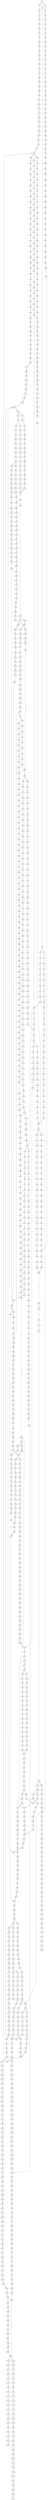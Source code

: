 strict digraph  {
	S0 -> S1 [ label = A ];
	S0 -> S2 [ label = C ];
	S0 -> S3 [ label = T ];
	S1 -> S4 [ label = C ];
	S2 -> S5 [ label = C ];
	S3 -> S6 [ label = C ];
	S4 -> S7 [ label = T ];
	S5 -> S8 [ label = G ];
	S5 -> S9 [ label = T ];
	S6 -> S10 [ label = T ];
	S7 -> S11 [ label = G ];
	S8 -> S12 [ label = C ];
	S9 -> S13 [ label = T ];
	S10 -> S14 [ label = C ];
	S11 -> S15 [ label = T ];
	S12 -> S16 [ label = C ];
	S13 -> S17 [ label = C ];
	S14 -> S18 [ label = C ];
	S15 -> S19 [ label = A ];
	S16 -> S20 [ label = G ];
	S17 -> S21 [ label = G ];
	S18 -> S22 [ label = G ];
	S19 -> S23 [ label = C ];
	S20 -> S24 [ label = C ];
	S21 -> S25 [ label = C ];
	S22 -> S26 [ label = T ];
	S23 -> S27 [ label = A ];
	S24 -> S28 [ label = A ];
	S25 -> S29 [ label = A ];
	S26 -> S30 [ label = A ];
	S27 -> S31 [ label = C ];
	S28 -> S32 [ label = C ];
	S29 -> S33 [ label = C ];
	S30 -> S34 [ label = C ];
	S31 -> S35 [ label = T ];
	S32 -> S36 [ label = G ];
	S33 -> S37 [ label = G ];
	S34 -> S38 [ label = A ];
	S35 -> S39 [ label = T ];
	S36 -> S40 [ label = C ];
	S37 -> S41 [ label = T ];
	S38 -> S42 [ label = T ];
	S39 -> S43 [ label = G ];
	S40 -> S44 [ label = G ];
	S41 -> S45 [ label = G ];
	S42 -> S46 [ label = G ];
	S43 -> S47 [ label = G ];
	S44 -> S48 [ label = C ];
	S45 -> S49 [ label = G ];
	S46 -> S50 [ label = G ];
	S47 -> S51 [ label = A ];
	S48 -> S52 [ label = A ];
	S48 -> S53 [ label = G ];
	S49 -> S54 [ label = C ];
	S50 -> S55 [ label = C ];
	S51 -> S56 [ label = G ];
	S52 -> S57 [ label = G ];
	S53 -> S58 [ label = C ];
	S53 -> S59 [ label = G ];
	S54 -> S60 [ label = G ];
	S55 -> S61 [ label = G ];
	S56 -> S62 [ label = A ];
	S57 -> S63 [ label = C ];
	S58 -> S64 [ label = G ];
	S59 -> S65 [ label = C ];
	S60 -> S66 [ label = T ];
	S61 -> S67 [ label = C ];
	S62 -> S68 [ label = C ];
	S63 -> S69 [ label = C ];
	S64 -> S70 [ label = T ];
	S65 -> S71 [ label = T ];
	S66 -> S72 [ label = C ];
	S67 -> S73 [ label = C ];
	S68 -> S74 [ label = C ];
	S69 -> S75 [ label = G ];
	S70 -> S76 [ label = C ];
	S71 -> S77 [ label = G ];
	S72 -> S78 [ label = C ];
	S73 -> S79 [ label = C ];
	S74 -> S80 [ label = C ];
	S75 -> S81 [ label = G ];
	S76 -> S82 [ label = G ];
	S77 -> S83 [ label = G ];
	S78 -> S84 [ label = C ];
	S79 -> S85 [ label = C ];
	S80 -> S86 [ label = C ];
	S81 -> S87 [ label = C ];
	S81 -> S88 [ label = T ];
	S82 -> S89 [ label = A ];
	S83 -> S90 [ label = A ];
	S84 -> S91 [ label = C ];
	S85 -> S92 [ label = C ];
	S86 -> S93 [ label = C ];
	S87 -> S94 [ label = A ];
	S88 -> S95 [ label = G ];
	S89 -> S96 [ label = C ];
	S90 -> S97 [ label = A ];
	S91 -> S98 [ label = A ];
	S92 -> S99 [ label = A ];
	S93 -> S100 [ label = C ];
	S94 -> S101 [ label = C ];
	S95 -> S102 [ label = G ];
	S96 -> S103 [ label = G ];
	S97 -> S104 [ label = T ];
	S98 -> S105 [ label = C ];
	S99 -> S106 [ label = C ];
	S100 -> S107 [ label = T ];
	S101 -> S108 [ label = T ];
	S102 -> S109 [ label = A ];
	S103 -> S110 [ label = C ];
	S104 -> S111 [ label = G ];
	S105 -> S112 [ label = T ];
	S106 -> S113 [ label = T ];
	S107 -> S114 [ label = T ];
	S108 -> S115 [ label = T ];
	S109 -> S116 [ label = A ];
	S110 -> S117 [ label = G ];
	S111 -> S118 [ label = G ];
	S112 -> S119 [ label = T ];
	S113 -> S120 [ label = T ];
	S114 -> S121 [ label = C ];
	S115 -> S122 [ label = C ];
	S116 -> S123 [ label = G ];
	S117 -> S124 [ label = C ];
	S118 -> S125 [ label = G ];
	S119 -> S126 [ label = G ];
	S120 -> S127 [ label = T ];
	S121 -> S128 [ label = A ];
	S122 -> S129 [ label = A ];
	S123 -> S130 [ label = A ];
	S124 -> S131 [ label = C ];
	S125 -> S132 [ label = G ];
	S126 -> S133 [ label = A ];
	S127 -> S134 [ label = A ];
	S128 -> S135 [ label = G ];
	S129 -> S136 [ label = G ];
	S130 -> S137 [ label = A ];
	S131 -> S138 [ label = T ];
	S132 -> S139 [ label = T ];
	S133 -> S140 [ label = G ];
	S134 -> S141 [ label = G ];
	S135 -> S142 [ label = A ];
	S136 -> S143 [ label = C ];
	S137 -> S144 [ label = C ];
	S138 -> S145 [ label = C ];
	S139 -> S146 [ label = C ];
	S140 -> S147 [ label = C ];
	S141 -> S148 [ label = C ];
	S142 -> S149 [ label = G ];
	S143 -> S150 [ label = C ];
	S144 -> S151 [ label = G ];
	S145 -> S152 [ label = G ];
	S146 -> S153 [ label = C ];
	S147 -> S154 [ label = C ];
	S148 -> S155 [ label = C ];
	S149 -> S156 [ label = G ];
	S150 -> S157 [ label = G ];
	S151 -> S158 [ label = G ];
	S152 -> S159 [ label = G ];
	S153 -> S160 [ label = G ];
	S154 -> S161 [ label = G ];
	S155 -> S162 [ label = G ];
	S156 -> S163 [ label = T ];
	S157 -> S164 [ label = C ];
	S158 -> S165 [ label = C ];
	S159 -> S166 [ label = G ];
	S160 -> S167 [ label = C ];
	S161 -> S168 [ label = C ];
	S162 -> S169 [ label = T ];
	S163 -> S170 [ label = C ];
	S164 -> S171 [ label = C ];
	S165 -> S172 [ label = A ];
	S166 -> S173 [ label = C ];
	S167 -> S174 [ label = C ];
	S168 -> S175 [ label = C ];
	S169 -> S176 [ label = C ];
	S170 -> S177 [ label = C ];
	S171 -> S178 [ label = C ];
	S172 -> S179 [ label = C ];
	S173 -> S180 [ label = T ];
	S174 -> S181 [ label = G ];
	S175 -> S182 [ label = C ];
	S176 -> S183 [ label = C ];
	S177 -> S184 [ label = C ];
	S178 -> S185 [ label = C ];
	S179 -> S186 [ label = C ];
	S179 -> S187 [ label = T ];
	S180 -> S188 [ label = C ];
	S181 -> S189 [ label = G ];
	S182 -> S185 [ label = C ];
	S183 -> S190 [ label = C ];
	S184 -> S191 [ label = T ];
	S184 -> S192 [ label = A ];
	S184 -> S193 [ label = G ];
	S185 -> S194 [ label = T ];
	S186 -> S195 [ label = G ];
	S187 -> S196 [ label = G ];
	S188 -> S197 [ label = A ];
	S189 -> S198 [ label = A ];
	S190 -> S199 [ label = A ];
	S191 -> S200 [ label = T ];
	S192 -> S201 [ label = G ];
	S193 -> S202 [ label = G ];
	S194 -> S203 [ label = T ];
	S194 -> S204 [ label = C ];
	S195 -> S205 [ label = G ];
	S196 -> S206 [ label = G ];
	S197 -> S207 [ label = C ];
	S198 -> S208 [ label = A ];
	S199 -> S209 [ label = C ];
	S200 -> S210 [ label = C ];
	S201 -> S211 [ label = A ];
	S202 -> S212 [ label = A ];
	S203 -> S213 [ label = C ];
	S204 -> S214 [ label = C ];
	S205 -> S215 [ label = G ];
	S206 -> S216 [ label = G ];
	S207 -> S217 [ label = G ];
	S208 -> S218 [ label = C ];
	S209 -> S219 [ label = C ];
	S210 -> S220 [ label = T ];
	S211 -> S221 [ label = G ];
	S212 -> S222 [ label = G ];
	S213 -> S223 [ label = A ];
	S214 -> S224 [ label = A ];
	S215 -> S225 [ label = A ];
	S216 -> S226 [ label = A ];
	S217 -> S227 [ label = T ];
	S218 -> S228 [ label = T ];
	S219 -> S229 [ label = A ];
	S220 -> S230 [ label = C ];
	S221 -> S231 [ label = C ];
	S222 -> S232 [ label = G ];
	S223 -> S233 [ label = C ];
	S224 -> S234 [ label = C ];
	S225 -> S235 [ label = A ];
	S226 -> S236 [ label = A ];
	S227 -> S237 [ label = C ];
	S228 -> S238 [ label = G ];
	S229 -> S239 [ label = C ];
	S230 -> S240 [ label = G ];
	S231 -> S241 [ label = C ];
	S232 -> S242 [ label = C ];
	S233 -> S243 [ label = G ];
	S234 -> S244 [ label = C ];
	S235 -> S245 [ label = T ];
	S236 -> S246 [ label = C ];
	S237 -> S247 [ label = C ];
	S238 -> S248 [ label = C ];
	S239 -> S249 [ label = C ];
	S240 -> S250 [ label = T ];
	S241 -> S251 [ label = A ];
	S242 -> S252 [ label = G ];
	S243 -> S253 [ label = C ];
	S244 -> S254 [ label = C ];
	S245 -> S255 [ label = T ];
	S246 -> S256 [ label = T ];
	S247 -> S257 [ label = A ];
	S248 -> S258 [ label = A ];
	S249 -> S259 [ label = G ];
	S250 -> S260 [ label = A ];
	S251 -> S261 [ label = C ];
	S252 -> S262 [ label = T ];
	S253 -> S263 [ label = T ];
	S254 -> S264 [ label = G ];
	S255 -> S265 [ label = G ];
	S256 -> S266 [ label = G ];
	S257 -> S267 [ label = G ];
	S258 -> S268 [ label = A ];
	S259 -> S269 [ label = A ];
	S260 -> S270 [ label = C ];
	S261 -> S271 [ label = G ];
	S262 -> S272 [ label = G ];
	S263 -> S273 [ label = C ];
	S264 -> S274 [ label = C ];
	S265 -> S275 [ label = A ];
	S266 -> S276 [ label = G ];
	S267 -> S277 [ label = C ];
	S268 -> S278 [ label = C ];
	S269 -> S279 [ label = T ];
	S270 -> S280 [ label = G ];
	S271 -> S281 [ label = G ];
	S272 -> S282 [ label = G ];
	S273 -> S283 [ label = C ];
	S274 -> S284 [ label = C ];
	S275 -> S285 [ label = A ];
	S276 -> S286 [ label = A ];
	S277 -> S287 [ label = T ];
	S277 -> S288 [ label = G ];
	S278 -> S289 [ label = C ];
	S279 -> S290 [ label = C ];
	S280 -> S291 [ label = G ];
	S281 -> S292 [ label = T ];
	S282 -> S293 [ label = T ];
	S283 -> S294 [ label = G ];
	S284 -> S295 [ label = G ];
	S285 -> S296 [ label = C ];
	S286 -> S297 [ label = C ];
	S287 -> S298 [ label = T ];
	S288 -> S299 [ label = A ];
	S289 -> S300 [ label = A ];
	S290 -> S301 [ label = G ];
	S291 -> S302 [ label = C ];
	S292 -> S303 [ label = T ];
	S293 -> S304 [ label = A ];
	S294 -> S305 [ label = G ];
	S295 -> S306 [ label = G ];
	S296 -> S307 [ label = C ];
	S297 -> S308 [ label = C ];
	S298 -> S309 [ label = C ];
	S299 -> S310 [ label = G ];
	S300 -> S311 [ label = G ];
	S301 -> S312 [ label = G ];
	S302 -> S313 [ label = T ];
	S303 -> S314 [ label = A ];
	S304 -> S315 [ label = T ];
	S305 -> S316 [ label = T ];
	S306 -> S317 [ label = T ];
	S307 -> S318 [ label = C ];
	S308 -> S319 [ label = C ];
	S309 -> S320 [ label = A ];
	S310 -> S321 [ label = T ];
	S311 -> S322 [ label = A ];
	S312 -> S323 [ label = T ];
	S313 -> S324 [ label = A ];
	S314 -> S325 [ label = C ];
	S315 -> S326 [ label = G ];
	S316 -> S327 [ label = T ];
	S317 -> S328 [ label = C ];
	S318 -> S329 [ label = G ];
	S319 -> S330 [ label = G ];
	S320 -> S331 [ label = C ];
	S321 -> S332 [ label = C ];
	S322 -> S333 [ label = A ];
	S323 -> S334 [ label = T ];
	S324 -> S335 [ label = C ];
	S325 -> S336 [ label = T ];
	S326 -> S337 [ label = A ];
	S327 -> S338 [ label = G ];
	S328 -> S339 [ label = C ];
	S329 -> S340 [ label = T ];
	S330 -> S341 [ label = T ];
	S331 -> S342 [ label = G ];
	S332 -> S343 [ label = C ];
	S332 -> S344 [ label = T ];
	S333 -> S345 [ label = C ];
	S334 -> S346 [ label = C ];
	S335 -> S347 [ label = T ];
	S336 -> S348 [ label = G ];
	S337 -> S349 [ label = G ];
	S338 -> S350 [ label = C ];
	S339 -> S351 [ label = C ];
	S340 -> S352 [ label = C ];
	S341 -> S353 [ label = C ];
	S342 -> S354 [ label = C ];
	S343 -> S355 [ label = C ];
	S344 -> S356 [ label = C ];
	S345 -> S357 [ label = A ];
	S346 -> S358 [ label = C ];
	S347 -> S359 [ label = G ];
	S348 -> S360 [ label = C ];
	S349 -> S361 [ label = C ];
	S350 -> S362 [ label = A ];
	S351 -> S363 [ label = A ];
	S352 -> S364 [ label = T ];
	S353 -> S365 [ label = T ];
	S354 -> S366 [ label = C ];
	S355 -> S367 [ label = T ];
	S355 -> S368 [ label = G ];
	S356 -> S369 [ label = G ];
	S357 -> S370 [ label = G ];
	S358 -> S371 [ label = A ];
	S359 -> S372 [ label = G ];
	S360 -> S373 [ label = A ];
	S361 -> S374 [ label = G ];
	S362 -> S375 [ label = C ];
	S363 -> S376 [ label = G ];
	S364 -> S377 [ label = C ];
	S365 -> S377 [ label = C ];
	S366 -> S378 [ label = C ];
	S367 -> S379 [ label = C ];
	S368 -> S380 [ label = C ];
	S369 -> S381 [ label = T ];
	S370 -> S382 [ label = C ];
	S371 -> S383 [ label = G ];
	S372 -> S384 [ label = T ];
	S373 -> S385 [ label = G ];
	S374 -> S386 [ label = G ];
	S375 -> S387 [ label = T ];
	S376 -> S388 [ label = T ];
	S377 -> S389 [ label = G ];
	S378 -> S390 [ label = T ];
	S379 -> S391 [ label = C ];
	S380 -> S392 [ label = C ];
	S381 -> S393 [ label = C ];
	S382 -> S394 [ label = C ];
	S383 -> S395 [ label = T ];
	S384 -> S396 [ label = G ];
	S385 -> S397 [ label = A ];
	S386 -> S398 [ label = T ];
	S387 -> S399 [ label = G ];
	S388 -> S400 [ label = G ];
	S389 -> S401 [ label = G ];
	S390 -> S402 [ label = T ];
	S391 -> S403 [ label = G ];
	S392 -> S404 [ label = T ];
	S393 -> S405 [ label = T ];
	S394 -> S406 [ label = G ];
	S395 -> S407 [ label = G ];
	S396 -> S408 [ label = C ];
	S397 -> S409 [ label = C ];
	S398 -> S410 [ label = C ];
	S399 -> S411 [ label = G ];
	S400 -> S412 [ label = G ];
	S401 -> S413 [ label = C ];
	S402 -> S414 [ label = C ];
	S403 -> S415 [ label = G ];
	S404 -> S416 [ label = G ];
	S405 -> S417 [ label = G ];
	S406 -> S418 [ label = T ];
	S407 -> S419 [ label = G ];
	S408 -> S420 [ label = T ];
	S409 -> S421 [ label = G ];
	S410 -> S422 [ label = G ];
	S411 -> S423 [ label = T ];
	S412 -> S424 [ label = T ];
	S413 -> S425 [ label = A ];
	S414 -> S426 [ label = A ];
	S415 -> S427 [ label = T ];
	S416 -> S428 [ label = T ];
	S417 -> S429 [ label = T ];
	S418 -> S430 [ label = C ];
	S419 -> S431 [ label = T ];
	S420 -> S432 [ label = A ];
	S421 -> S433 [ label = G ];
	S422 -> S434 [ label = C ];
	S423 -> S435 [ label = C ];
	S424 -> S436 [ label = C ];
	S425 -> S437 [ label = C ];
	S426 -> S438 [ label = T ];
	S427 -> S439 [ label = C ];
	S428 -> S440 [ label = C ];
	S429 -> S441 [ label = T ];
	S430 -> S442 [ label = C ];
	S431 -> S436 [ label = C ];
	S432 -> S443 [ label = C ];
	S433 -> S444 [ label = A ];
	S434 -> S445 [ label = A ];
	S435 -> S446 [ label = G ];
	S436 -> S447 [ label = G ];
	S437 -> S448 [ label = C ];
	S438 -> S449 [ label = C ];
	S439 -> S450 [ label = T ];
	S440 -> S451 [ label = G ];
	S441 -> S452 [ label = C ];
	S442 -> S453 [ label = T ];
	S443 -> S454 [ label = T ];
	S444 -> S455 [ label = C ];
	S445 -> S456 [ label = C ];
	S446 -> S457 [ label = T ];
	S447 -> S458 [ label = T ];
	S448 -> S459 [ label = G ];
	S449 -> S460 [ label = C ];
	S450 -> S461 [ label = G ];
	S451 -> S462 [ label = C ];
	S452 -> S463 [ label = C ];
	S453 -> S464 [ label = C ];
	S454 -> S465 [ label = G ];
	S455 -> S466 [ label = A ];
	S456 -> S467 [ label = G ];
	S457 -> S468 [ label = C ];
	S458 -> S469 [ label = C ];
	S459 -> S470 [ label = A ];
	S460 -> S471 [ label = A ];
	S461 -> S472 [ label = G ];
	S462 -> S473 [ label = G ];
	S463 -> S474 [ label = G ];
	S464 -> S475 [ label = T ];
	S465 -> S476 [ label = T ];
	S466 -> S477 [ label = C ];
	S467 -> S478 [ label = C ];
	S468 -> S479 [ label = C ];
	S469 -> S479 [ label = C ];
	S470 -> S480 [ label = G ];
	S470 -> S481 [ label = A ];
	S471 -> S482 [ label = G ];
	S472 -> S483 [ label = A ];
	S473 -> S484 [ label = C ];
	S474 -> S485 [ label = T ];
	S475 -> S486 [ label = G ];
	S476 -> S487 [ label = A ];
	S477 -> S488 [ label = A ];
	S478 -> S489 [ label = G ];
	S479 -> S490 [ label = G ];
	S480 -> S491 [ label = T ];
	S481 -> S492 [ label = T ];
	S482 -> S493 [ label = A ];
	S483 -> S494 [ label = G ];
	S484 -> S495 [ label = G ];
	S484 -> S496 [ label = A ];
	S485 -> S497 [ label = G ];
	S486 -> S498 [ label = T ];
	S487 -> S499 [ label = A ];
	S488 -> S500 [ label = C ];
	S489 -> S48 [ label = C ];
	S490 -> S501 [ label = T ];
	S491 -> S502 [ label = C ];
	S492 -> S503 [ label = G ];
	S493 -> S504 [ label = A ];
	S494 -> S505 [ label = G ];
	S495 -> S506 [ label = A ];
	S496 -> S507 [ label = A ];
	S497 -> S508 [ label = G ];
	S498 -> S509 [ label = C ];
	S499 -> S510 [ label = C ];
	S500 -> S511 [ label = C ];
	S501 -> S512 [ label = C ];
	S502 -> S513 [ label = C ];
	S503 -> S514 [ label = T ];
	S504 -> S515 [ label = C ];
	S505 -> S516 [ label = G ];
	S506 -> S517 [ label = G ];
	S507 -> S518 [ label = C ];
	S508 -> S519 [ label = C ];
	S509 -> S520 [ label = G ];
	S510 -> S521 [ label = A ];
	S511 -> S522 [ label = T ];
	S512 -> S523 [ label = A ];
	S513 -> S524 [ label = A ];
	S513 -> S525 [ label = T ];
	S514 -> S526 [ label = A ];
	S515 -> S527 [ label = C ];
	S516 -> S528 [ label = T ];
	S517 -> S529 [ label = C ];
	S518 -> S530 [ label = C ];
	S519 -> S531 [ label = C ];
	S520 -> S532 [ label = T ];
	S521 -> S533 [ label = C ];
	S522 -> S534 [ label = C ];
	S523 -> S535 [ label = C ];
	S524 -> S536 [ label = G ];
	S525 -> S537 [ label = C ];
	S526 -> S538 [ label = G ];
	S527 -> S539 [ label = A ];
	S527 -> S540 [ label = G ];
	S528 -> S541 [ label = G ];
	S529 -> S542 [ label = A ];
	S530 -> S543 [ label = C ];
	S531 -> S544 [ label = C ];
	S532 -> S545 [ label = G ];
	S533 -> S546 [ label = A ];
	S534 -> S547 [ label = T ];
	S535 -> S548 [ label = C ];
	S536 -> S549 [ label = T ];
	S536 -> S550 [ label = C ];
	S537 -> S551 [ label = G ];
	S538 -> S552 [ label = T ];
	S539 -> S553 [ label = G ];
	S539 -> S554 [ label = C ];
	S540 -> S555 [ label = G ];
	S541 -> S556 [ label = T ];
	S542 -> S557 [ label = G ];
	S543 -> S558 [ label = G ];
	S544 -> S559 [ label = G ];
	S545 -> S560 [ label = G ];
	S546 -> S561 [ label = C ];
	S547 -> S562 [ label = A ];
	S548 -> S563 [ label = C ];
	S548 -> S564 [ label = G ];
	S549 -> S565 [ label = A ];
	S550 -> S566 [ label = T ];
	S551 -> S567 [ label = A ];
	S552 -> S568 [ label = T ];
	S553 -> S569 [ label = A ];
	S554 -> S570 [ label = C ];
	S555 -> S571 [ label = A ];
	S556 -> S572 [ label = T ];
	S557 -> S573 [ label = T ];
	S558 -> S574 [ label = T ];
	S559 -> S575 [ label = T ];
	S560 -> S576 [ label = T ];
	S561 -> S577 [ label = G ];
	S562 -> S578 [ label = G ];
	S563 -> S579 [ label = T ];
	S564 -> S580 [ label = A ];
	S565 -> S581 [ label = G ];
	S566 -> S298 [ label = T ];
	S567 -> S582 [ label = A ];
	S568 -> S583 [ label = T ];
	S569 -> S584 [ label = C ];
	S570 -> S585 [ label = A ];
	S571 -> S586 [ label = C ];
	S572 -> S587 [ label = C ];
	S573 -> S588 [ label = G ];
	S574 -> S589 [ label = A ];
	S575 -> S590 [ label = C ];
	S576 -> S591 [ label = A ];
	S577 -> S592 [ label = C ];
	S578 -> S593 [ label = A ];
	S579 -> S594 [ label = G ];
	S580 -> S595 [ label = A ];
	S580 -> S596 [ label = G ];
	S581 -> S597 [ label = G ];
	S581 -> S598 [ label = C ];
	S582 -> S599 [ label = C ];
	S583 -> S600 [ label = C ];
	S584 -> S601 [ label = T ];
	S585 -> S602 [ label = C ];
	S586 -> S603 [ label = G ];
	S587 -> S604 [ label = C ];
	S588 -> S605 [ label = C ];
	S589 -> S606 [ label = C ];
	S590 -> S607 [ label = C ];
	S591 -> S608 [ label = C ];
	S592 -> S609 [ label = T ];
	S593 -> S610 [ label = A ];
	S594 -> S611 [ label = T ];
	S595 -> S612 [ label = T ];
	S596 -> S613 [ label = T ];
	S597 -> S614 [ label = G ];
	S598 -> S615 [ label = T ];
	S599 -> S616 [ label = T ];
	S600 -> S617 [ label = A ];
	S601 -> S618 [ label = C ];
	S602 -> S619 [ label = C ];
	S603 -> S620 [ label = C ];
	S604 -> S621 [ label = A ];
	S605 -> S622 [ label = A ];
	S606 -> S623 [ label = A ];
	S607 -> S624 [ label = A ];
	S608 -> S625 [ label = C ];
	S609 -> S626 [ label = C ];
	S610 -> S627 [ label = C ];
	S611 -> S628 [ label = C ];
	S612 -> S629 [ label = C ];
	S613 -> S502 [ label = C ];
	S614 -> S630 [ label = T ];
	S615 -> S631 [ label = C ];
	S616 -> S632 [ label = T ];
	S617 -> S633 [ label = C ];
	S618 -> S634 [ label = C ];
	S619 -> S635 [ label = C ];
	S620 -> S636 [ label = C ];
	S621 -> S637 [ label = G ];
	S622 -> S638 [ label = A ];
	S623 -> S639 [ label = G ];
	S624 -> S640 [ label = G ];
	S625 -> S641 [ label = G ];
	S626 -> S642 [ label = C ];
	S627 -> S643 [ label = G ];
	S628 -> S644 [ label = C ];
	S629 -> S645 [ label = C ];
	S630 -> S646 [ label = C ];
	S631 -> S647 [ label = C ];
	S632 -> S648 [ label = C ];
	S633 -> S649 [ label = T ];
	S634 -> S650 [ label = C ];
	S635 -> S651 [ label = C ];
	S636 -> S652 [ label = C ];
	S637 -> S653 [ label = C ];
	S638 -> S654 [ label = C ];
	S639 -> S655 [ label = C ];
	S640 -> S656 [ label = T ];
	S641 -> S657 [ label = G ];
	S642 -> S658 [ label = T ];
	S643 -> S659 [ label = A ];
	S644 -> S660 [ label = T ];
	S645 -> S661 [ label = T ];
	S646 -> S662 [ label = A ];
	S647 -> S663 [ label = A ];
	S648 -> S664 [ label = A ];
	S649 -> S665 [ label = C ];
	S650 -> S666 [ label = A ];
	S651 -> S667 [ label = T ];
	S652 -> S668 [ label = A ];
	S653 -> S669 [ label = A ];
	S654 -> S670 [ label = A ];
	S655 -> S671 [ label = A ];
	S656 -> S672 [ label = A ];
	S657 -> S673 [ label = T ];
	S658 -> S674 [ label = A ];
	S659 -> S675 [ label = G ];
	S660 -> S676 [ label = A ];
	S660 -> S677 [ label = T ];
	S661 -> S678 [ label = C ];
	S662 -> S679 [ label = C ];
	S663 -> S680 [ label = C ];
	S664 -> S681 [ label = A ];
	S665 -> S682 [ label = C ];
	S666 -> S683 [ label = T ];
	S667 -> S684 [ label = T ];
	S668 -> S685 [ label = T ];
	S669 -> S686 [ label = G ];
	S670 -> S687 [ label = G ];
	S671 -> S688 [ label = G ];
	S672 -> S581 [ label = G ];
	S673 -> S689 [ label = G ];
	S674 -> S690 [ label = G ];
	S675 -> S691 [ label = G ];
	S676 -> S692 [ label = C ];
	S677 -> S693 [ label = G ];
	S678 -> S694 [ label = G ];
	S679 -> S695 [ label = T ];
	S680 -> S696 [ label = C ];
	S681 -> S697 [ label = C ];
	S682 -> S698 [ label = T ];
	S683 -> S699 [ label = C ];
	S684 -> S700 [ label = C ];
	S685 -> S701 [ label = C ];
	S686 -> S702 [ label = A ];
	S687 -> S703 [ label = C ];
	S688 -> S704 [ label = G ];
	S689 -> S705 [ label = G ];
	S690 -> S706 [ label = A ];
	S691 -> S707 [ label = T ];
	S692 -> S708 [ label = T ];
	S693 -> S709 [ label = A ];
	S693 -> S710 [ label = T ];
	S694 -> S711 [ label = A ];
	S695 -> S712 [ label = C ];
	S696 -> S713 [ label = G ];
	S697 -> S714 [ label = C ];
	S697 -> S715 [ label = T ];
	S698 -> S716 [ label = T ];
	S699 -> S717 [ label = T ];
	S700 -> S718 [ label = C ];
	S700 -> S719 [ label = G ];
	S701 -> S720 [ label = G ];
	S702 -> S721 [ label = T ];
	S703 -> S722 [ label = T ];
	S704 -> S723 [ label = T ];
	S705 -> S724 [ label = T ];
	S706 -> S725 [ label = A ];
	S707 -> S726 [ label = G ];
	S708 -> S727 [ label = A ];
	S709 -> S728 [ label = A ];
	S710 -> S729 [ label = A ];
	S711 -> S730 [ label = A ];
	S712 -> S731 [ label = G ];
	S713 -> S732 [ label = G ];
	S714 -> S733 [ label = G ];
	S715 -> S734 [ label = G ];
	S716 -> S735 [ label = T ];
	S717 -> S736 [ label = G ];
	S718 -> S737 [ label = T ];
	S719 -> S738 [ label = A ];
	S720 -> S739 [ label = T ];
	S721 -> S740 [ label = A ];
	S722 -> S741 [ label = A ];
	S723 -> S742 [ label = G ];
	S724 -> S743 [ label = T ];
	S725 -> S744 [ label = C ];
	S726 -> S745 [ label = T ];
	S727 -> S746 [ label = C ];
	S728 -> S747 [ label = C ];
	S729 -> S748 [ label = G ];
	S730 -> S599 [ label = C ];
	S731 -> S749 [ label = C ];
	S732 -> S750 [ label = A ];
	S733 -> S751 [ label = G ];
	S734 -> S752 [ label = G ];
	S734 -> S753 [ label = C ];
	S735 -> S754 [ label = C ];
	S736 -> S755 [ label = C ];
	S737 -> S756 [ label = G ];
	S738 -> S757 [ label = T ];
	S739 -> S758 [ label = C ];
	S740 -> S759 [ label = A ];
	S741 -> S760 [ label = C ];
	S742 -> S761 [ label = C ];
	S743 -> S762 [ label = A ];
	S744 -> S763 [ label = T ];
	S745 -> S764 [ label = C ];
	S746 -> S765 [ label = C ];
	S747 -> S766 [ label = T ];
	S748 -> S767 [ label = G ];
	S749 -> S768 [ label = T ];
	S750 -> S769 [ label = C ];
	S751 -> S770 [ label = C ];
	S752 -> S771 [ label = C ];
	S753 -> S772 [ label = C ];
	S754 -> S773 [ label = A ];
	S755 -> S774 [ label = C ];
	S756 -> S775 [ label = T ];
	S757 -> S776 [ label = C ];
	S758 -> S777 [ label = C ];
	S759 -> S778 [ label = A ];
	S760 -> S779 [ label = G ];
	S761 -> S780 [ label = A ];
	S762 -> S781 [ label = G ];
	S763 -> S782 [ label = T ];
	S764 -> S783 [ label = C ];
	S765 -> S784 [ label = A ];
	S766 -> S785 [ label = T ];
	S767 -> S786 [ label = A ];
	S768 -> S787 [ label = T ];
	S769 -> S788 [ label = G ];
	S770 -> S789 [ label = C ];
	S771 -> S790 [ label = C ];
	S772 -> S791 [ label = C ];
	S773 -> S792 [ label = T ];
	S774 -> S793 [ label = A ];
	S775 -> S794 [ label = C ];
	S776 -> S795 [ label = G ];
	S777 -> S796 [ label = T ];
	S778 -> S797 [ label = A ];
	S779 -> S798 [ label = A ];
	S780 -> S799 [ label = C ];
	S781 -> S800 [ label = A ];
	S782 -> S801 [ label = C ];
	S783 -> S802 [ label = C ];
	S784 -> S803 [ label = G ];
	S785 -> S804 [ label = C ];
	S786 -> S805 [ label = G ];
	S787 -> S806 [ label = C ];
	S788 -> S807 [ label = T ];
	S789 -> S808 [ label = C ];
	S790 -> S809 [ label = C ];
	S791 -> S810 [ label = T ];
	S792 -> S811 [ label = C ];
	S793 -> S812 [ label = G ];
	S794 -> S813 [ label = C ];
	S795 -> S814 [ label = T ];
	S796 -> S815 [ label = C ];
	S797 -> S816 [ label = A ];
	S798 -> S817 [ label = G ];
	S799 -> S818 [ label = G ];
	S800 -> S819 [ label = A ];
	S801 -> S820 [ label = A ];
	S802 -> S821 [ label = T ];
	S803 -> S822 [ label = G ];
	S804 -> S823 [ label = A ];
	S805 -> S824 [ label = A ];
	S806 -> S825 [ label = A ];
	S807 -> S826 [ label = C ];
	S808 -> S827 [ label = A ];
	S809 -> S828 [ label = A ];
	S810 -> S829 [ label = A ];
	S811 -> S830 [ label = C ];
	S812 -> S831 [ label = T ];
	S813 -> S832 [ label = T ];
	S814 -> S833 [ label = T ];
	S815 -> S834 [ label = T ];
	S816 -> S835 [ label = C ];
	S817 -> S836 [ label = A ];
	S818 -> S837 [ label = C ];
	S819 -> S838 [ label = G ];
	S820 -> S681 [ label = A ];
	S821 -> S839 [ label = G ];
	S822 -> S840 [ label = A ];
	S823 -> S681 [ label = A ];
	S824 -> S841 [ label = G ];
	S825 -> S842 [ label = T ];
	S826 -> S843 [ label = G ];
	S827 -> S844 [ label = G ];
	S828 -> S845 [ label = G ];
	S829 -> S846 [ label = G ];
	S830 -> S847 [ label = A ];
	S831 -> S848 [ label = C ];
	S832 -> S677 [ label = T ];
	S833 -> S849 [ label = T ];
	S834 -> S850 [ label = T ];
	S835 -> S851 [ label = T ];
	S836 -> S852 [ label = A ];
	S837 -> S853 [ label = G ];
	S838 -> S854 [ label = G ];
	S839 -> S855 [ label = T ];
	S840 -> S856 [ label = G ];
	S841 -> S857 [ label = G ];
	S842 -> S858 [ label = C ];
	S843 -> S859 [ label = T ];
	S844 -> S860 [ label = T ];
	S845 -> S861 [ label = G ];
	S846 -> S862 [ label = G ];
	S847 -> S482 [ label = G ];
	S848 -> S863 [ label = G ];
	S849 -> S864 [ label = G ];
	S850 -> S865 [ label = C ];
	S851 -> S866 [ label = T ];
	S852 -> S867 [ label = C ];
	S853 -> S868 [ label = G ];
	S854 -> S869 [ label = G ];
	S855 -> S870 [ label = C ];
	S856 -> S871 [ label = A ];
	S857 -> S872 [ label = T ];
	S858 -> S873 [ label = C ];
	S859 -> S874 [ label = G ];
	S860 -> S875 [ label = T ];
	S861 -> S876 [ label = T ];
	S862 -> S877 [ label = T ];
	S863 -> S878 [ label = T ];
	S864 -> S879 [ label = T ];
	S865 -> S880 [ label = T ];
	S866 -> S881 [ label = T ];
	S867 -> S882 [ label = T ];
	S868 -> S883 [ label = T ];
	S869 -> S884 [ label = G ];
	S870 -> S885 [ label = C ];
	S871 -> S886 [ label = G ];
	S872 -> S887 [ label = C ];
	S873 -> S471 [ label = A ];
	S874 -> S888 [ label = A ];
	S875 -> S889 [ label = G ];
	S876 -> S890 [ label = G ];
	S877 -> S891 [ label = G ];
	S878 -> S892 [ label = A ];
	S879 -> S893 [ label = A ];
	S880 -> S894 [ label = C ];
	S881 -> S895 [ label = G ];
	S882 -> S896 [ label = G ];
	S883 -> S897 [ label = G ];
	S884 -> S898 [ label = G ];
	S885 -> S660 [ label = T ];
	S886 -> S899 [ label = T ];
	S887 -> S900 [ label = C ];
	S888 -> S901 [ label = C ];
	S889 -> S902 [ label = T ];
	S890 -> S903 [ label = C ];
	S890 -> S904 [ label = G ];
	S891 -> S905 [ label = T ];
	S892 -> S906 [ label = A ];
	S893 -> S907 [ label = G ];
	S894 -> S908 [ label = G ];
	S895 -> S909 [ label = C ];
	S896 -> S910 [ label = G ];
	S897 -> S911 [ label = C ];
	S898 -> S912 [ label = T ];
	S899 -> S913 [ label = C ];
	S900 -> S184 [ label = C ];
	S901 -> S914 [ label = C ];
	S902 -> S915 [ label = G ];
	S903 -> S916 [ label = G ];
	S904 -> S917 [ label = G ];
	S905 -> S918 [ label = G ];
	S906 -> S919 [ label = G ];
	S907 -> S920 [ label = G ];
	S908 -> S921 [ label = G ];
	S909 -> S922 [ label = C ];
	S910 -> S923 [ label = C ];
	S911 -> S924 [ label = C ];
	S912 -> S925 [ label = C ];
	S913 -> S926 [ label = A ];
	S914 -> S927 [ label = G ];
	S915 -> S928 [ label = C ];
	S916 -> S929 [ label = C ];
	S917 -> S930 [ label = C ];
	S918 -> S931 [ label = C ];
	S919 -> S932 [ label = A ];
	S920 -> S933 [ label = A ];
	S921 -> S934 [ label = A ];
	S922 -> S935 [ label = G ];
	S923 -> S936 [ label = G ];
	S924 -> S937 [ label = G ];
	S925 -> S938 [ label = C ];
	S926 -> S939 [ label = G ];
	S927 -> S940 [ label = G ];
	S928 -> S941 [ label = G ];
	S929 -> S942 [ label = G ];
	S930 -> S943 [ label = T ];
	S931 -> S944 [ label = G ];
	S932 -> S945 [ label = C ];
	S933 -> S946 [ label = A ];
	S934 -> S947 [ label = G ];
	S935 -> S948 [ label = T ];
	S936 -> S949 [ label = C ];
	S937 -> S950 [ label = C ];
	S938 -> S951 [ label = G ];
	S939 -> S952 [ label = G ];
	S940 -> S953 [ label = T ];
	S941 -> S954 [ label = T ];
	S942 -> S955 [ label = T ];
	S943 -> S956 [ label = T ];
	S944 -> S957 [ label = T ];
	S945 -> S958 [ label = G ];
	S946 -> S959 [ label = A ];
	S947 -> S960 [ label = A ];
	S948 -> S961 [ label = A ];
	S949 -> S962 [ label = A ];
	S950 -> S963 [ label = A ];
	S951 -> S964 [ label = T ];
	S952 -> S965 [ label = A ];
	S953 -> S966 [ label = C ];
	S954 -> S967 [ label = C ];
	S955 -> S968 [ label = C ];
	S956 -> S969 [ label = C ];
	S957 -> S970 [ label = C ];
	S958 -> S971 [ label = G ];
	S959 -> S972 [ label = G ];
	S960 -> S973 [ label = G ];
	S961 -> S974 [ label = G ];
	S962 -> S975 [ label = G ];
	S963 -> S976 [ label = A ];
	S964 -> S977 [ label = C ];
	S965 -> S978 [ label = C ];
	S966 -> S979 [ label = G ];
	S967 -> S980 [ label = G ];
	S968 -> S981 [ label = G ];
	S969 -> S982 [ label = G ];
	S970 -> S980 [ label = G ];
	S971 -> S983 [ label = C ];
	S972 -> S984 [ label = G ];
	S973 -> S985 [ label = G ];
	S974 -> S986 [ label = C ];
	S975 -> S987 [ label = C ];
	S976 -> S988 [ label = C ];
	S977 -> S989 [ label = G ];
	S978 -> S990 [ label = C ];
	S979 -> S991 [ label = C ];
	S980 -> S992 [ label = A ];
	S981 -> S993 [ label = T ];
	S982 -> S994 [ label = A ];
	S983 -> S995 [ label = T ];
	S984 -> S996 [ label = T ];
	S985 -> S997 [ label = T ];
	S986 -> S998 [ label = C ];
	S987 -> S999 [ label = G ];
	S988 -> S1000 [ label = C ];
	S989 -> S1001 [ label = G ];
	S990 -> S1002 [ label = A ];
	S991 -> S1003 [ label = G ];
	S992 -> S1004 [ label = A ];
	S993 -> S1005 [ label = G ];
	S994 -> S1006 [ label = A ];
	S995 -> S1007 [ label = C ];
	S996 -> S1008 [ label = C ];
	S997 -> S887 [ label = C ];
	S998 -> S1009 [ label = G ];
	S999 -> S1010 [ label = G ];
	S1000 -> S1011 [ label = A ];
	S1001 -> S1012 [ label = A ];
	S1002 -> S1013 [ label = G ];
	S1003 -> S1014 [ label = T ];
	S1004 -> S1015 [ label = C ];
	S1005 -> S1016 [ label = C ];
	S1006 -> S1017 [ label = C ];
	S1007 -> S1018 [ label = T ];
	S1008 -> S1019 [ label = C ];
	S1009 -> S1020 [ label = G ];
	S1010 -> S1021 [ label = G ];
	S1011 -> S1022 [ label = G ];
	S1012 -> S1023 [ label = A ];
	S1013 -> S1024 [ label = T ];
	S1014 -> S1025 [ label = A ];
	S1015 -> S1026 [ label = C ];
	S1015 -> S1027 [ label = A ];
	S1016 -> S1028 [ label = A ];
	S1017 -> S1029 [ label = A ];
	S1018 -> S1030 [ label = C ];
	S1019 -> S1031 [ label = C ];
	S1020 -> S1032 [ label = T ];
	S1021 -> S1033 [ label = T ];
	S1022 -> S1034 [ label = T ];
	S1023 -> S1035 [ label = C ];
	S1024 -> S1036 [ label = C ];
	S1025 -> S1037 [ label = G ];
	S1026 -> S1038 [ label = T ];
	S1027 -> S1039 [ label = C ];
	S1028 -> S1040 [ label = T ];
	S1029 -> S1041 [ label = C ];
	S1030 -> S1042 [ label = G ];
	S1031 -> S1043 [ label = G ];
	S1032 -> S1044 [ label = G ];
	S1033 -> S1045 [ label = G ];
	S1034 -> S1046 [ label = C ];
	S1035 -> S1047 [ label = A ];
	S1035 -> S1048 [ label = T ];
	S1036 -> S1049 [ label = T ];
	S1037 -> S1050 [ label = C ];
	S1038 -> S1051 [ label = T ];
	S1038 -> S1052 [ label = G ];
	S1039 -> S1053 [ label = C ];
	S1040 -> S1054 [ label = C ];
	S1041 -> S1055 [ label = G ];
	S1042 -> S1056 [ label = A ];
	S1043 -> S1057 [ label = A ];
	S1044 -> S1058 [ label = A ];
	S1045 -> S1059 [ label = C ];
	S1046 -> S1060 [ label = G ];
	S1047 -> S1061 [ label = G ];
	S1048 -> S1062 [ label = A ];
	S1049 -> S1063 [ label = C ];
	S1050 -> S1064 [ label = C ];
	S1051 -> S1065 [ label = C ];
	S1052 -> S1066 [ label = T ];
	S1053 -> S1067 [ label = C ];
	S1054 -> S1068 [ label = C ];
	S1055 -> S1069 [ label = C ];
	S1056 -> S1070 [ label = A ];
	S1057 -> S1071 [ label = A ];
	S1058 -> S1072 [ label = C ];
	S1059 -> S1073 [ label = C ];
	S1060 -> S1074 [ label = C ];
	S1061 -> S1075 [ label = G ];
	S1062 -> S1076 [ label = C ];
	S1063 -> S1077 [ label = T ];
	S1064 -> S1078 [ label = G ];
	S1065 -> S1079 [ label = G ];
	S1066 -> S1080 [ label = C ];
	S1067 -> S1081 [ label = G ];
	S1068 -> S1082 [ label = G ];
	S1069 -> S1083 [ label = G ];
	S1070 -> S1084 [ label = G ];
	S1071 -> S1085 [ label = G ];
	S1072 -> S1086 [ label = G ];
	S1073 -> S1087 [ label = G ];
	S1074 -> S1088 [ label = G ];
	S1075 -> S1089 [ label = A ];
	S1076 -> S1090 [ label = A ];
	S1077 -> S1091 [ label = G ];
	S1078 -> S1092 [ label = C ];
	S1079 -> S1093 [ label = T ];
	S1080 -> S1094 [ label = G ];
	S1081 -> S1095 [ label = T ];
	S1082 -> S1096 [ label = C ];
	S1083 -> S1097 [ label = C ];
	S1084 -> S1098 [ label = T ];
	S1085 -> S1099 [ label = T ];
	S1086 -> S1100 [ label = T ];
	S1087 -> S1101 [ label = C ];
	S1088 -> S1102 [ label = C ];
	S1089 -> S1103 [ label = A ];
	S1090 -> S1104 [ label = A ];
	S1091 -> S1105 [ label = T ];
	S1092 -> S1106 [ label = T ];
	S1093 -> S1107 [ label = A ];
	S1094 -> S1108 [ label = C ];
	S1095 -> S1109 [ label = A ];
	S1096 -> S1110 [ label = A ];
	S1097 -> S1111 [ label = A ];
	S1098 -> S1112 [ label = C ];
	S1099 -> S1113 [ label = C ];
	S1100 -> S1114 [ label = G ];
	S1101 -> S1115 [ label = C ];
	S1102 -> S1116 [ label = A ];
	S1103 -> S1117 [ label = T ];
	S1104 -> S1118 [ label = C ];
	S1105 -> S1119 [ label = A ];
	S1106 -> S1120 [ label = G ];
	S1107 -> S1121 [ label = C ];
	S1108 -> S473 [ label = G ];
	S1109 -> S1122 [ label = C ];
	S1110 -> S1123 [ label = C ];
	S1111 -> S1124 [ label = C ];
	S1112 -> S1125 [ label = G ];
	S1113 -> S1126 [ label = G ];
	S1114 -> S1127 [ label = G ];
	S1115 -> S1128 [ label = G ];
	S1116 -> S1129 [ label = G ];
	S1117 -> S1130 [ label = A ];
	S1118 -> S1131 [ label = G ];
	S1120 -> S1132 [ label = G ];
	S1121 -> S1133 [ label = T ];
	S1122 -> S1134 [ label = G ];
	S1123 -> S1135 [ label = G ];
	S1124 -> S1136 [ label = G ];
	S1125 -> S1137 [ label = C ];
	S1126 -> S1138 [ label = A ];
	S1127 -> S1139 [ label = G ];
	S1128 -> S1140 [ label = G ];
	S1129 -> S1141 [ label = C ];
	S1130 -> S1142 [ label = G ];
	S1131 -> S1143 [ label = A ];
	S1132 -> S1144 [ label = A ];
	S1133 -> S1145 [ label = T ];
	S1134 -> S1146 [ label = T ];
	S1135 -> S1147 [ label = T ];
	S1136 -> S1148 [ label = T ];
	S1137 -> S1149 [ label = G ];
	S1138 -> S1150 [ label = G ];
	S1139 -> S1151 [ label = T ];
	S1140 -> S1152 [ label = T ];
	S1141 -> S69 [ label = C ];
	S1142 -> S1153 [ label = T ];
	S1143 -> S1154 [ label = A ];
	S1144 -> S1155 [ label = A ];
	S1145 -> S1156 [ label = C ];
	S1146 -> S1157 [ label = C ];
	S1147 -> S1158 [ label = C ];
	S1148 -> S1159 [ label = C ];
	S1149 -> S1160 [ label = G ];
	S1150 -> S1161 [ label = G ];
	S1151 -> S1162 [ label = A ];
	S1152 -> S1163 [ label = G ];
	S1153 -> S1164 [ label = C ];
	S1154 -> S1165 [ label = A ];
	S1155 -> S1166 [ label = G ];
	S1156 -> S1167 [ label = A ];
	S1157 -> S1168 [ label = C ];
	S1158 -> S1169 [ label = G ];
	S1159 -> S1170 [ label = C ];
	S1160 -> S1171 [ label = C ];
	S1161 -> S1172 [ label = T ];
	S1162 -> S1173 [ label = C ];
	S1163 -> S1174 [ label = G ];
	S1164 -> S1175 [ label = T ];
	S1165 -> S1176 [ label = A ];
	S1166 -> S1177 [ label = A ];
	S1167 -> S1178 [ label = A ];
	S1168 -> S1179 [ label = A ];
	S1169 -> S1180 [ label = A ];
	S1170 -> S1181 [ label = A ];
	S1171 -> S1182 [ label = T ];
	S1172 -> S1183 [ label = A ];
	S1173 -> S1184 [ label = T ];
	S1174 -> S1185 [ label = T ];
	S1175 -> S1186 [ label = C ];
	S1176 -> S1187 [ label = C ];
	S1177 -> S1188 [ label = A ];
	S1178 -> S1189 [ label = G ];
	S1179 -> S1190 [ label = G ];
	S1180 -> S1191 [ label = G ];
	S1181 -> S267 [ label = G ];
	S1182 -> S1192 [ label = A ];
	S1183 -> S1193 [ label = T ];
	S1184 -> S1194 [ label = A ];
	S1185 -> S1195 [ label = G ];
	S1186 -> S1196 [ label = T ];
	S1187 -> S1197 [ label = A ];
	S1188 -> S144 [ label = C ];
	S1189 -> S1198 [ label = C ];
	S1190 -> S277 [ label = C ];
	S1191 -> S1199 [ label = C ];
	S1192 -> S1200 [ label = T ];
	S1193 -> S1201 [ label = A ];
	S1194 -> S1202 [ label = T ];
	S1195 -> S1203 [ label = G ];
	S1196 -> S1204 [ label = C ];
	S1197 -> S1205 [ label = G ];
	S1198 -> S1206 [ label = G ];
	S1199 -> S1207 [ label = G ];
	S1200 -> S1208 [ label = A ];
	S1201 -> S1209 [ label = A ];
	S1202 -> S1210 [ label = T ];
	S1203 -> S1211 [ label = A ];
	S1204 -> S1212 [ label = T ];
	S1205 -> S1213 [ label = A ];
	S1206 -> S1214 [ label = A ];
	S1207 -> S1215 [ label = A ];
	S1208 -> S1216 [ label = G ];
	S1209 -> S1217 [ label = G ];
	S1210 -> S1218 [ label = G ];
	S1211 -> S1219 [ label = A ];
	S1212 -> S1220 [ label = G ];
	S1213 -> S1221 [ label = A ];
	S1214 -> S1222 [ label = G ];
	S1215 -> S1223 [ label = G ];
	S1216 -> S1224 [ label = T ];
	S1217 -> S1225 [ label = T ];
	S1218 -> S1226 [ label = G ];
	S1219 -> S1227 [ label = C ];
	S1220 -> S1228 [ label = A ];
	S1221 -> S1229 [ label = G ];
	S1222 -> S1230 [ label = T ];
	S1223 -> S1231 [ label = T ];
	S1224 -> S1232 [ label = A ];
	S1225 -> S1233 [ label = C ];
	S1226 -> S1234 [ label = A ];
	S1227 -> S1235 [ label = C ];
	S1228 -> S1236 [ label = G ];
	S1229 -> S1237 [ label = G ];
	S1230 -> S1238 [ label = C ];
	S1231 -> S1239 [ label = C ];
	S1232 -> S1240 [ label = G ];
	S1233 -> S1241 [ label = G ];
	S1234 -> S1242 [ label = A ];
	S1235 -> S1243 [ label = T ];
	S1236 -> S1244 [ label = T ];
	S1237 -> S1245 [ label = G ];
	S1238 -> S343 [ label = C ];
	S1239 -> S1246 [ label = G ];
	S1240 -> S1247 [ label = C ];
	S1241 -> S1248 [ label = T ];
	S1242 -> S1249 [ label = C ];
	S1243 -> S1250 [ label = C ];
	S1244 -> S1251 [ label = A ];
	S1245 -> S1252 [ label = G ];
	S1246 -> S1253 [ label = A ];
	S1247 -> S1254 [ label = C ];
	S1248 -> S1255 [ label = G ];
	S1249 -> S1256 [ label = G ];
	S1250 -> S1257 [ label = G ];
	S1252 -> S1258 [ label = T ];
	S1253 -> S1259 [ label = A ];
	S1254 -> S1260 [ label = G ];
	S1255 -> S1261 [ label = G ];
	S1256 -> S1262 [ label = G ];
	S1257 -> S1263 [ label = G ];
	S1258 -> S1264 [ label = C ];
	S1259 -> S1265 [ label = C ];
	S1260 -> S1266 [ label = A ];
	S1261 -> S1267 [ label = T ];
	S1262 -> S1268 [ label = T ];
	S1263 -> S1269 [ label = C ];
	S1264 -> S1270 [ label = T ];
	S1265 -> S1271 [ label = C ];
	S1266 -> S1272 [ label = A ];
	S1267 -> S591 [ label = A ];
	S1268 -> S1273 [ label = A ];
	S1269 -> S1274 [ label = A ];
	S1270 -> S1275 [ label = C ];
	S1271 -> S1038 [ label = T ];
	S1272 -> S1276 [ label = A ];
	S1273 -> S1277 [ label = C ];
	S1274 -> S1278 [ label = C ];
	S1275 -> S1279 [ label = T ];
	S1276 -> S1280 [ label = C ];
	S1277 -> S1281 [ label = G ];
	S1278 -> S1282 [ label = G ];
	S1279 -> S1283 [ label = C ];
	S1280 -> S1284 [ label = C ];
	S1281 -> S1285 [ label = A ];
	S1282 -> S1286 [ label = C ];
	S1283 -> S1287 [ label = G ];
	S1284 -> S1288 [ label = C ];
	S1285 -> S1289 [ label = A ];
	S1286 -> S1290 [ label = G ];
	S1287 -> S1291 [ label = T ];
	S1288 -> S1292 [ label = C ];
	S1289 -> S1293 [ label = G ];
	S1290 -> S1294 [ label = C ];
	S1291 -> S1295 [ label = G ];
	S1292 -> S1296 [ label = G ];
	S1293 -> S1297 [ label = A ];
	S1294 -> S53 [ label = G ];
	S1295 -> S1298 [ label = G ];
	S1296 -> S1299 [ label = A ];
	S1297 -> S1300 [ label = A ];
	S1298 -> S1301 [ label = T ];
	S1299 -> S1302 [ label = C ];
	S1300 -> S1303 [ label = G ];
	S1301 -> S1304 [ label = A ];
	S1302 -> S1305 [ label = T ];
	S1303 -> S1306 [ label = T ];
	S1305 -> S1307 [ label = A ];
	S1306 -> S1308 [ label = G ];
	S1307 -> S1309 [ label = G ];
	S1308 -> S1310 [ label = T ];
	S1309 -> S1311 [ label = A ];
	S1310 -> S1312 [ label = C ];
	S1311 -> S1313 [ label = A ];
	S1312 -> S1314 [ label = C ];
	S1313 -> S1315 [ label = T ];
	S1314 -> S1316 [ label = T ];
	S1315 -> S1317 [ label = C ];
	S1316 -> S1318 [ label = G ];
	S1317 -> S1319 [ label = G ];
	S1318 -> S1320 [ label = G ];
	S1319 -> S1321 [ label = G ];
	S1320 -> S1322 [ label = C ];
	S1321 -> S1323 [ label = G ];
	S1322 -> S1324 [ label = C ];
	S1323 -> S1325 [ label = T ];
	S1324 -> S1326 [ label = T ];
	S1325 -> S1327 [ label = A ];
	S1326 -> S1328 [ label = G ];
	S1327 -> S1329 [ label = T ];
	S1328 -> S1330 [ label = G ];
	S1329 -> S1331 [ label = C ];
	S1330 -> S1332 [ label = G ];
	S1331 -> S1333 [ label = C ];
	S1332 -> S1334 [ label = T ];
	S1333 -> S1335 [ label = C ];
	S1334 -> S1336 [ label = C ];
	S1335 -> S1337 [ label = G ];
	S1336 -> S1338 [ label = C ];
	S1337 -> S1339 [ label = A ];
	S1338 -> S1340 [ label = C ];
	S1339 -> S1341 [ label = A ];
	S1340 -> S1342 [ label = G ];
	S1341 -> S1343 [ label = A ];
	S1342 -> S1344 [ label = A ];
	S1343 -> S1345 [ label = G ];
	S1344 -> S1346 [ label = G ];
	S1345 -> S1347 [ label = T ];
	S1346 -> S1348 [ label = T ];
	S1347 -> S1349 [ label = G ];
	S1348 -> S1350 [ label = C ];
	S1349 -> S1351 [ label = T ];
	S1350 -> S1352 [ label = C ];
	S1351 -> S1353 [ label = C ];
	S1352 -> S524 [ label = A ];
	S1353 -> S1354 [ label = G ];
	S1354 -> S1355 [ label = T ];
	S1355 -> S1356 [ label = C ];
	S1356 -> S1357 [ label = G ];
	S1357 -> S1358 [ label = G ];
	S1358 -> S1359 [ label = A ];
	S1359 -> S1360 [ label = A ];
	S1360 -> S1035 [ label = C ];
}
